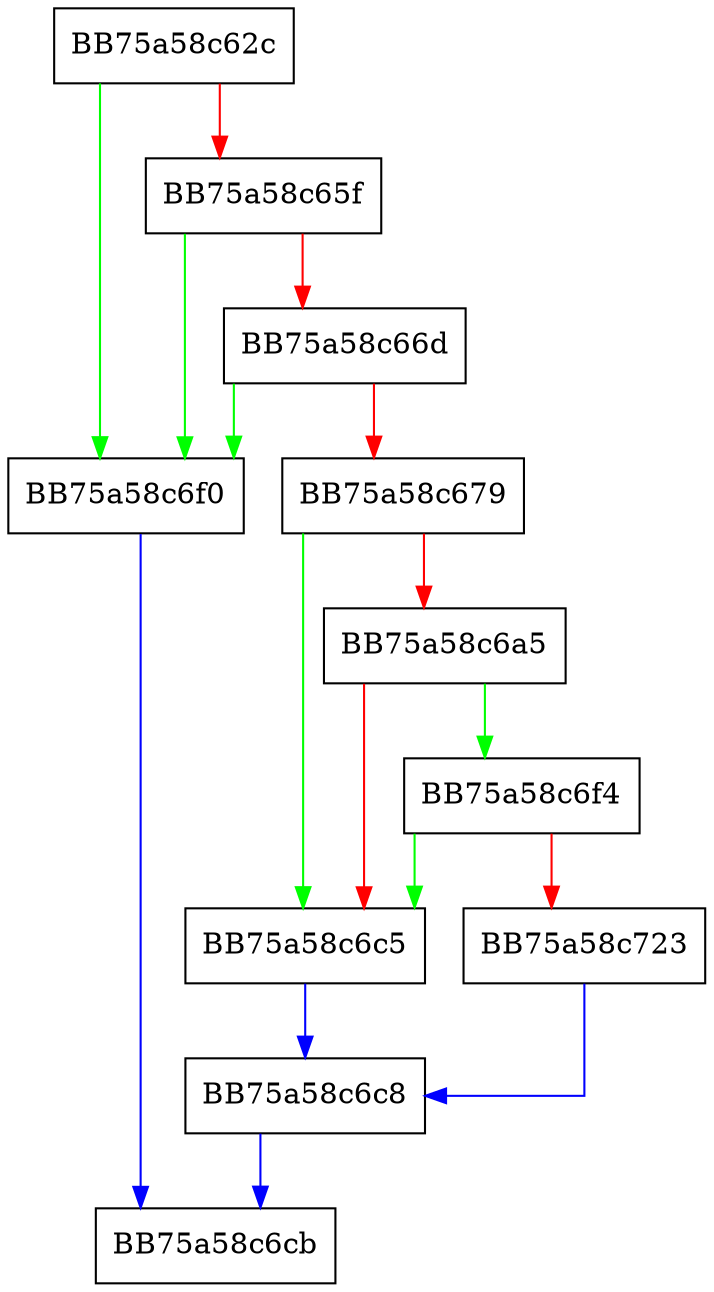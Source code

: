 digraph VFS_ForceQueuedFile {
  node [shape="box"];
  graph [splines=ortho];
  BB75a58c62c -> BB75a58c6f0 [color="green"];
  BB75a58c62c -> BB75a58c65f [color="red"];
  BB75a58c65f -> BB75a58c6f0 [color="green"];
  BB75a58c65f -> BB75a58c66d [color="red"];
  BB75a58c66d -> BB75a58c6f0 [color="green"];
  BB75a58c66d -> BB75a58c679 [color="red"];
  BB75a58c679 -> BB75a58c6c5 [color="green"];
  BB75a58c679 -> BB75a58c6a5 [color="red"];
  BB75a58c6a5 -> BB75a58c6f4 [color="green"];
  BB75a58c6a5 -> BB75a58c6c5 [color="red"];
  BB75a58c6c5 -> BB75a58c6c8 [color="blue"];
  BB75a58c6c8 -> BB75a58c6cb [color="blue"];
  BB75a58c6f0 -> BB75a58c6cb [color="blue"];
  BB75a58c6f4 -> BB75a58c6c5 [color="green"];
  BB75a58c6f4 -> BB75a58c723 [color="red"];
  BB75a58c723 -> BB75a58c6c8 [color="blue"];
}